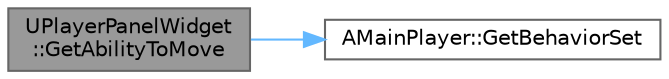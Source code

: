 digraph "UPlayerPanelWidget::GetAbilityToMove"
{
 // LATEX_PDF_SIZE
  bgcolor="transparent";
  edge [fontname=Helvetica,fontsize=10,labelfontname=Helvetica,labelfontsize=10];
  node [fontname=Helvetica,fontsize=10,shape=box,height=0.2,width=0.4];
  rankdir="LR";
  Node1 [id="Node000001",label="UPlayerPanelWidget\l::GetAbilityToMove",height=0.2,width=0.4,color="gray40", fillcolor="grey60", style="filled", fontcolor="black",tooltip=" "];
  Node1 -> Node2 [id="edge2_Node000001_Node000002",color="steelblue1",style="solid",tooltip=" "];
  Node2 [id="Node000002",label="AMainPlayer::GetBehaviorSet",height=0.2,width=0.4,color="grey40", fillcolor="white", style="filled",URL="$class_a_main_player.html#affc455d728b8648bbbf38a4c24705455",tooltip=" "];
}
